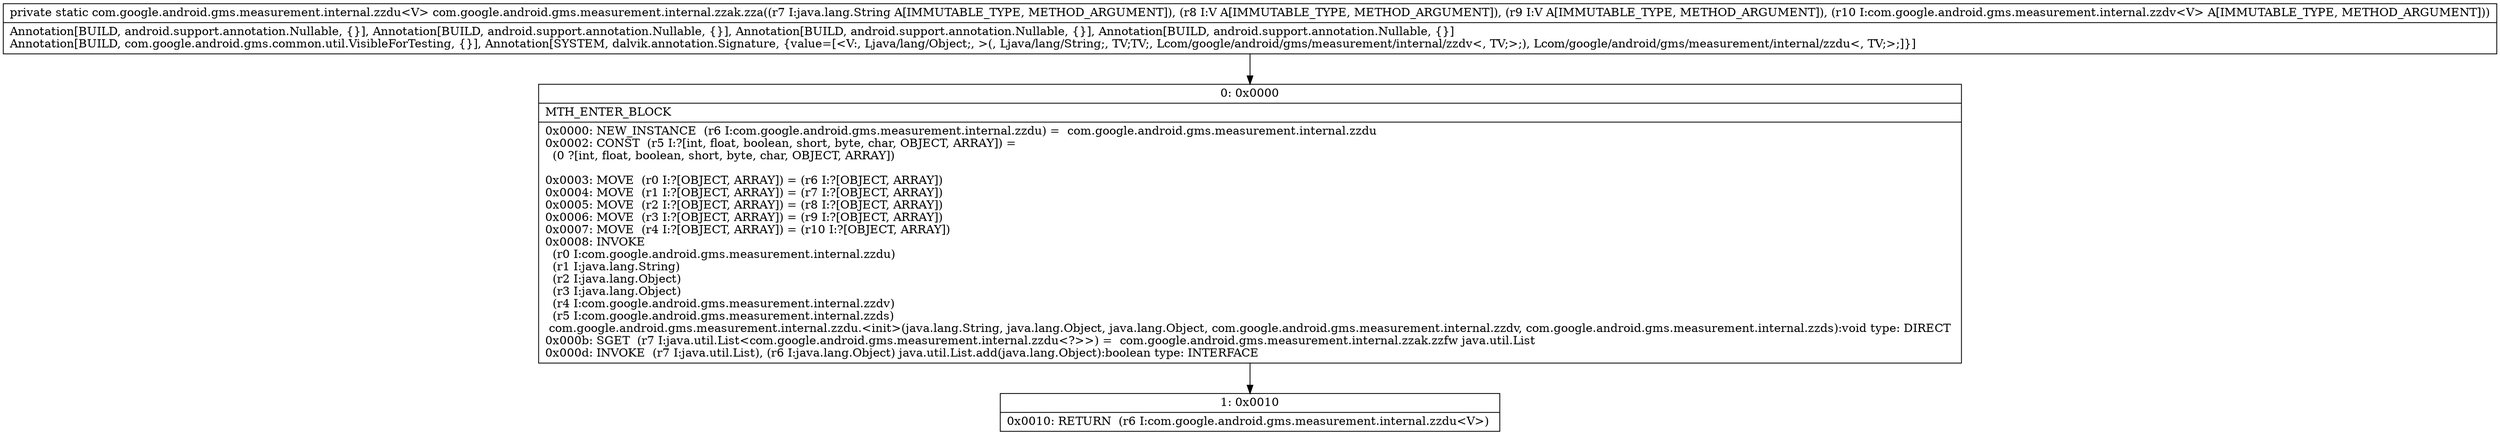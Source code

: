 digraph "CFG forcom.google.android.gms.measurement.internal.zzak.zza(Ljava\/lang\/String;Ljava\/lang\/Object;Ljava\/lang\/Object;Lcom\/google\/android\/gms\/measurement\/internal\/zzdv;)Lcom\/google\/android\/gms\/measurement\/internal\/zzdu;" {
Node_0 [shape=record,label="{0\:\ 0x0000|MTH_ENTER_BLOCK\l|0x0000: NEW_INSTANCE  (r6 I:com.google.android.gms.measurement.internal.zzdu) =  com.google.android.gms.measurement.internal.zzdu \l0x0002: CONST  (r5 I:?[int, float, boolean, short, byte, char, OBJECT, ARRAY]) = \l  (0 ?[int, float, boolean, short, byte, char, OBJECT, ARRAY])\l \l0x0003: MOVE  (r0 I:?[OBJECT, ARRAY]) = (r6 I:?[OBJECT, ARRAY]) \l0x0004: MOVE  (r1 I:?[OBJECT, ARRAY]) = (r7 I:?[OBJECT, ARRAY]) \l0x0005: MOVE  (r2 I:?[OBJECT, ARRAY]) = (r8 I:?[OBJECT, ARRAY]) \l0x0006: MOVE  (r3 I:?[OBJECT, ARRAY]) = (r9 I:?[OBJECT, ARRAY]) \l0x0007: MOVE  (r4 I:?[OBJECT, ARRAY]) = (r10 I:?[OBJECT, ARRAY]) \l0x0008: INVOKE  \l  (r0 I:com.google.android.gms.measurement.internal.zzdu)\l  (r1 I:java.lang.String)\l  (r2 I:java.lang.Object)\l  (r3 I:java.lang.Object)\l  (r4 I:com.google.android.gms.measurement.internal.zzdv)\l  (r5 I:com.google.android.gms.measurement.internal.zzds)\l com.google.android.gms.measurement.internal.zzdu.\<init\>(java.lang.String, java.lang.Object, java.lang.Object, com.google.android.gms.measurement.internal.zzdv, com.google.android.gms.measurement.internal.zzds):void type: DIRECT \l0x000b: SGET  (r7 I:java.util.List\<com.google.android.gms.measurement.internal.zzdu\<?\>\>) =  com.google.android.gms.measurement.internal.zzak.zzfw java.util.List \l0x000d: INVOKE  (r7 I:java.util.List), (r6 I:java.lang.Object) java.util.List.add(java.lang.Object):boolean type: INTERFACE \l}"];
Node_1 [shape=record,label="{1\:\ 0x0010|0x0010: RETURN  (r6 I:com.google.android.gms.measurement.internal.zzdu\<V\>) \l}"];
MethodNode[shape=record,label="{private static com.google.android.gms.measurement.internal.zzdu\<V\> com.google.android.gms.measurement.internal.zzak.zza((r7 I:java.lang.String A[IMMUTABLE_TYPE, METHOD_ARGUMENT]), (r8 I:V A[IMMUTABLE_TYPE, METHOD_ARGUMENT]), (r9 I:V A[IMMUTABLE_TYPE, METHOD_ARGUMENT]), (r10 I:com.google.android.gms.measurement.internal.zzdv\<V\> A[IMMUTABLE_TYPE, METHOD_ARGUMENT]))  | Annotation[BUILD, android.support.annotation.Nullable, \{\}], Annotation[BUILD, android.support.annotation.Nullable, \{\}], Annotation[BUILD, android.support.annotation.Nullable, \{\}], Annotation[BUILD, android.support.annotation.Nullable, \{\}]\lAnnotation[BUILD, com.google.android.gms.common.util.VisibleForTesting, \{\}], Annotation[SYSTEM, dalvik.annotation.Signature, \{value=[\<V:, Ljava\/lang\/Object;, \>(, Ljava\/lang\/String;, TV;TV;, Lcom\/google\/android\/gms\/measurement\/internal\/zzdv\<, TV;\>;), Lcom\/google\/android\/gms\/measurement\/internal\/zzdu\<, TV;\>;]\}]\l}"];
MethodNode -> Node_0;
Node_0 -> Node_1;
}

